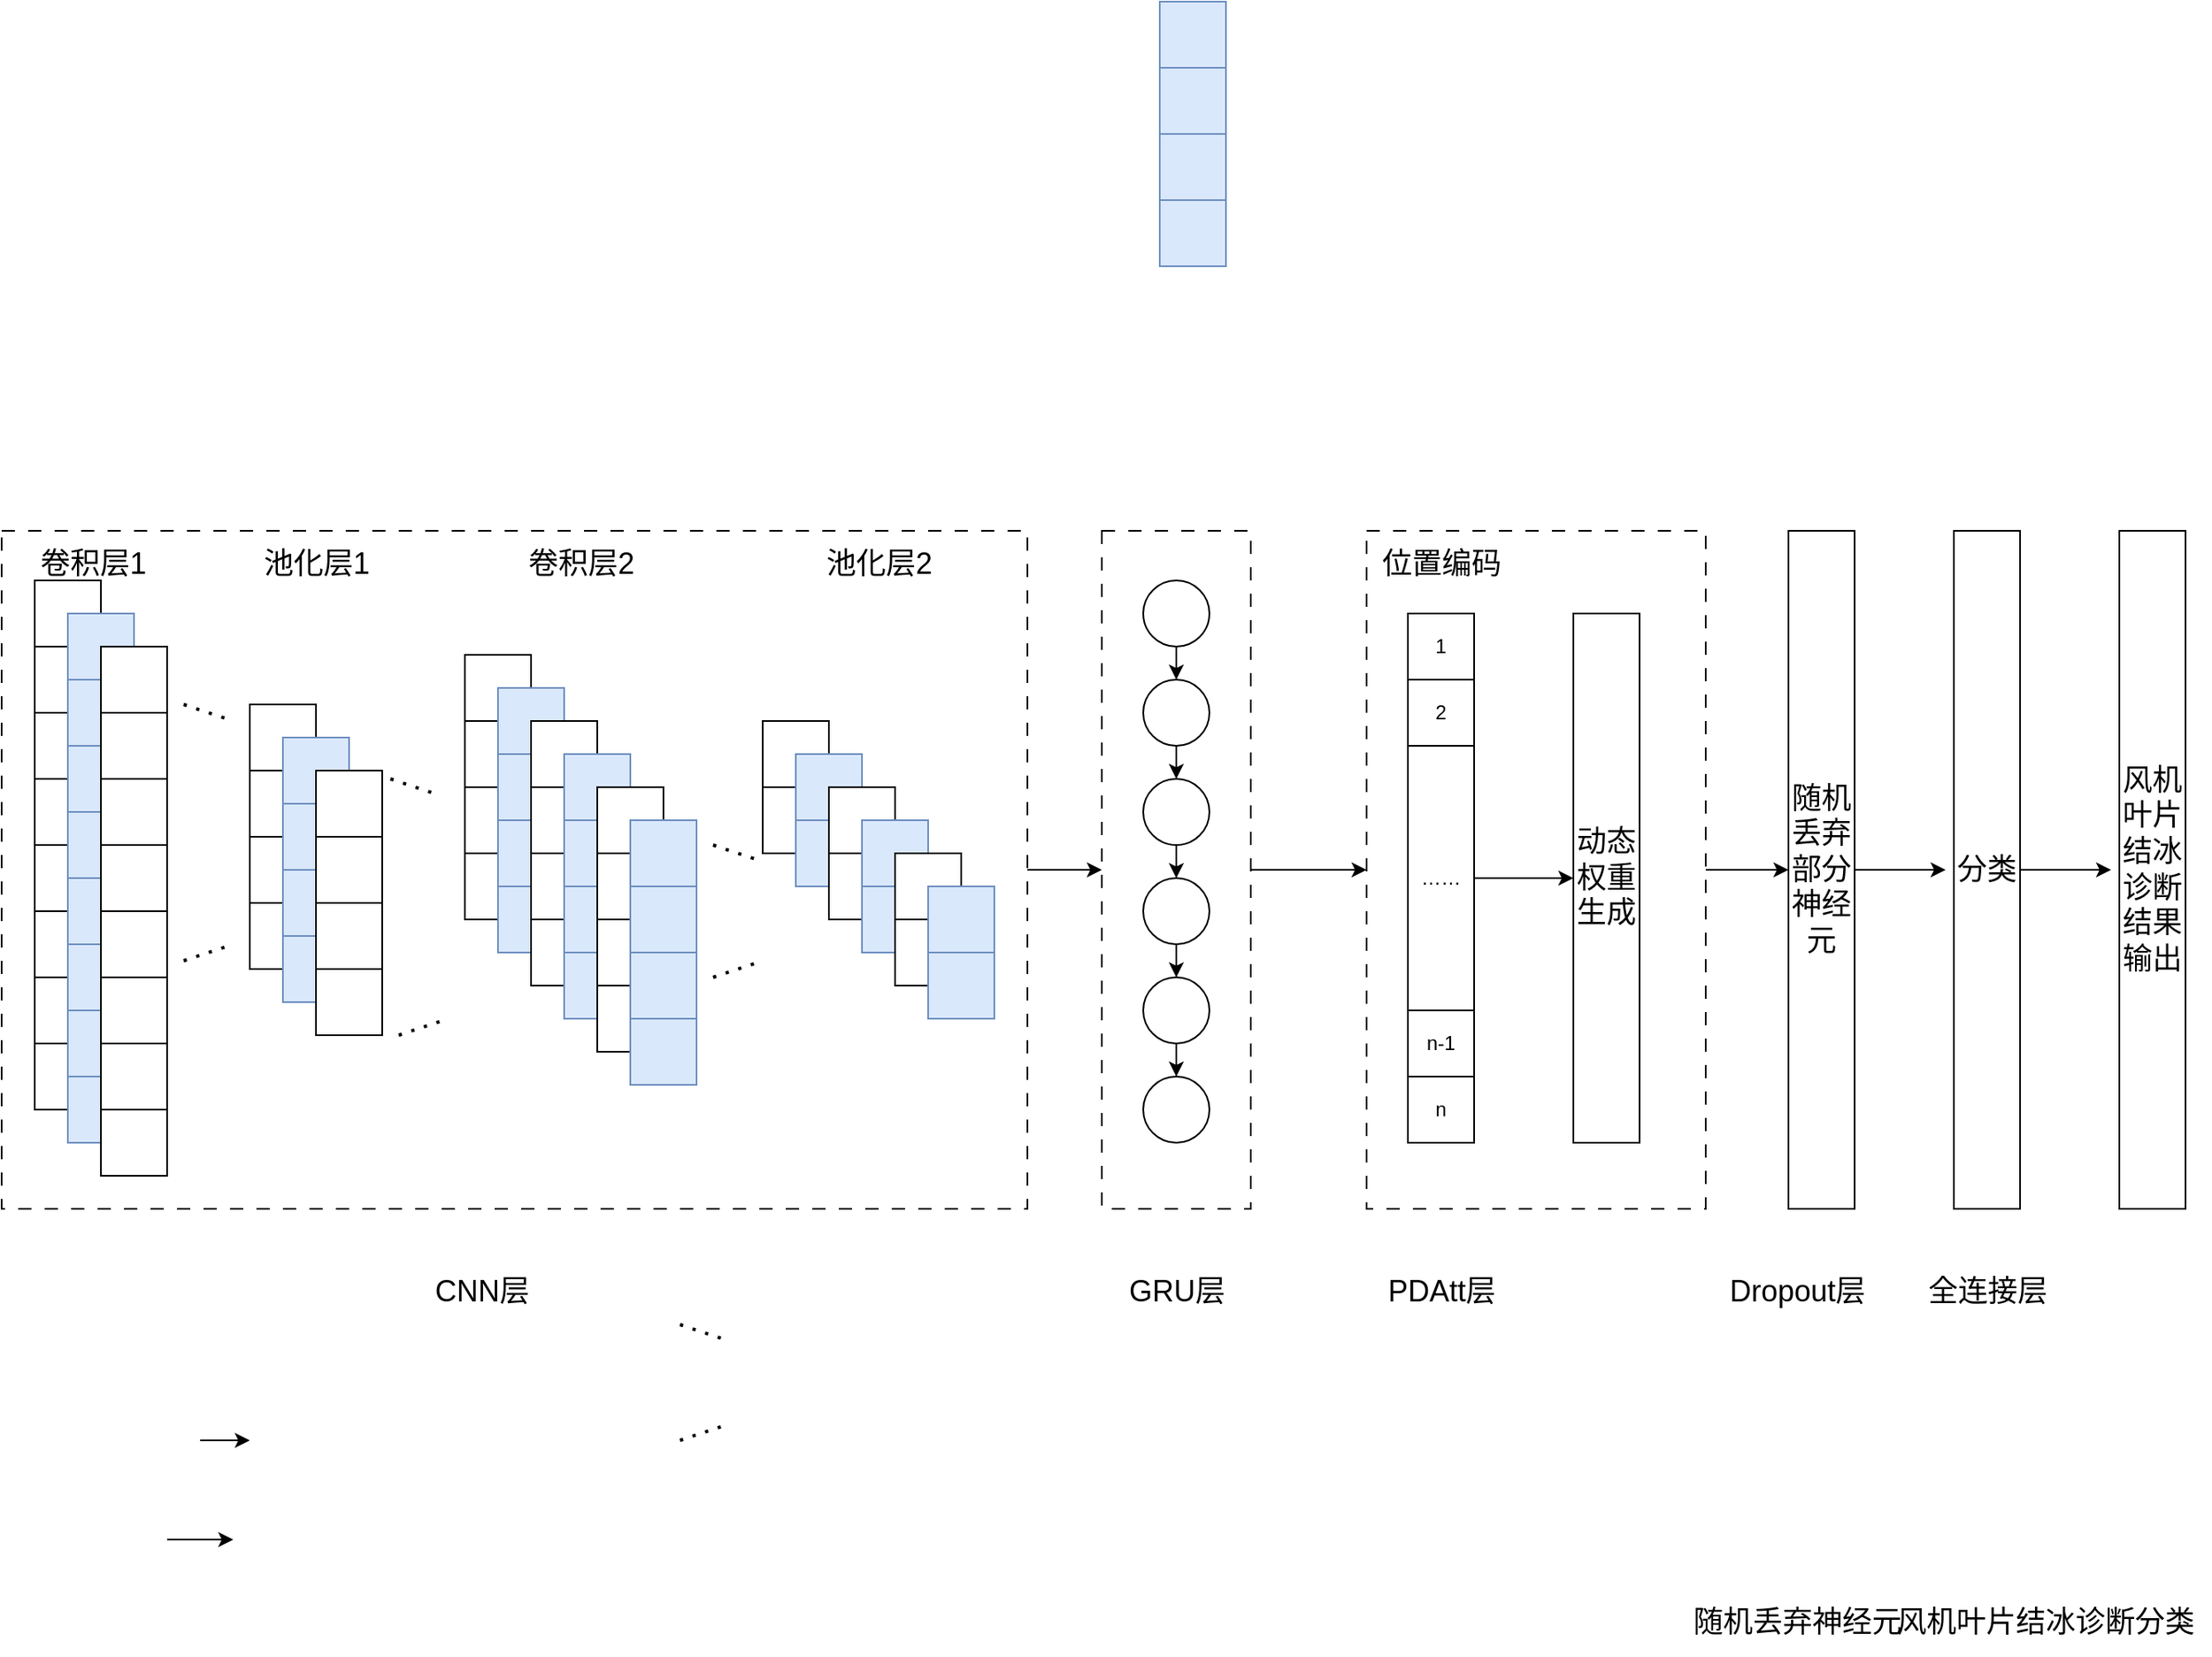 <mxfile version="26.2.14">
  <diagram name="第 1 页" id="3qfA8Mtb4AT6Ri3JGO9B">
    <mxGraphModel dx="1277" dy="1877" grid="1" gridSize="10" guides="1" tooltips="1" connect="1" arrows="1" fold="1" page="1" pageScale="1" pageWidth="827" pageHeight="1169" math="0" shadow="0">
      <root>
        <mxCell id="0" />
        <mxCell id="1" parent="0" />
        <mxCell id="D4osHIyZ-YNcSRswqnrZ-230" style="edgeStyle=orthogonalEdgeStyle;rounded=0;orthogonalLoop=1;jettySize=auto;html=1;entryX=1;entryY=0.5;entryDx=0;entryDy=0;" parent="1" source="D4osHIyZ-YNcSRswqnrZ-218" edge="1">
          <mxGeometry relative="1" as="geometry">
            <mxPoint x="1110" y="395" as="targetPoint" />
          </mxGeometry>
        </mxCell>
        <mxCell id="D4osHIyZ-YNcSRswqnrZ-218" value="" style="rounded=0;whiteSpace=wrap;html=1;dashed=1;dashPattern=8 8;" parent="1" vertex="1">
          <mxGeometry x="855" y="190" width="205" height="410" as="geometry" />
        </mxCell>
        <mxCell id="D4osHIyZ-YNcSRswqnrZ-229" style="edgeStyle=orthogonalEdgeStyle;rounded=0;orthogonalLoop=1;jettySize=auto;html=1;entryX=0;entryY=0.5;entryDx=0;entryDy=0;" parent="1" source="D4osHIyZ-YNcSRswqnrZ-191" target="D4osHIyZ-YNcSRswqnrZ-218" edge="1">
          <mxGeometry relative="1" as="geometry" />
        </mxCell>
        <mxCell id="D4osHIyZ-YNcSRswqnrZ-191" value="" style="rounded=0;whiteSpace=wrap;html=1;dashed=1;dashPattern=8 8;" parent="1" vertex="1">
          <mxGeometry x="695" y="190" width="90" height="410" as="geometry" />
        </mxCell>
        <mxCell id="D4osHIyZ-YNcSRswqnrZ-196" style="edgeStyle=orthogonalEdgeStyle;rounded=0;orthogonalLoop=1;jettySize=auto;html=1;exitX=1;exitY=0.5;exitDx=0;exitDy=0;entryX=0;entryY=0.5;entryDx=0;entryDy=0;" parent="1" source="D4osHIyZ-YNcSRswqnrZ-190" target="D4osHIyZ-YNcSRswqnrZ-191" edge="1">
          <mxGeometry relative="1" as="geometry" />
        </mxCell>
        <mxCell id="D4osHIyZ-YNcSRswqnrZ-190" value="" style="rounded=0;whiteSpace=wrap;html=1;dashed=1;dashPattern=8 8;" parent="1" vertex="1">
          <mxGeometry x="30" y="190" width="620" height="410" as="geometry" />
        </mxCell>
        <mxCell id="D4osHIyZ-YNcSRswqnrZ-89" value="" style="rounded=0;whiteSpace=wrap;html=1;fillColor=#dae8fc;strokeColor=#6c8ebf;" parent="1" vertex="1">
          <mxGeometry x="730" y="-130" width="40" height="40" as="geometry" />
        </mxCell>
        <mxCell id="D4osHIyZ-YNcSRswqnrZ-90" value="" style="rounded=0;whiteSpace=wrap;html=1;fillColor=#dae8fc;strokeColor=#6c8ebf;" parent="1" vertex="1">
          <mxGeometry x="730" y="-10" width="40" height="40" as="geometry" />
        </mxCell>
        <mxCell id="D4osHIyZ-YNcSRswqnrZ-91" value="" style="rounded=0;whiteSpace=wrap;html=1;fillColor=#dae8fc;strokeColor=#6c8ebf;" parent="1" vertex="1">
          <mxGeometry x="730" y="-90" width="40" height="40" as="geometry" />
        </mxCell>
        <mxCell id="D4osHIyZ-YNcSRswqnrZ-92" value="" style="rounded=0;whiteSpace=wrap;html=1;fillColor=#dae8fc;strokeColor=#6c8ebf;" parent="1" vertex="1">
          <mxGeometry x="730" y="-50" width="40" height="40" as="geometry" />
        </mxCell>
        <mxCell id="D4osHIyZ-YNcSRswqnrZ-173" value="" style="group" parent="1" vertex="1" connectable="0">
          <mxGeometry x="490" y="305" width="140" height="180" as="geometry" />
        </mxCell>
        <mxCell id="D4osHIyZ-YNcSRswqnrZ-158" value="" style="rounded=0;whiteSpace=wrap;html=1;" parent="D4osHIyZ-YNcSRswqnrZ-173" vertex="1">
          <mxGeometry width="40" height="40" as="geometry" />
        </mxCell>
        <mxCell id="D4osHIyZ-YNcSRswqnrZ-159" value="" style="rounded=0;whiteSpace=wrap;html=1;" parent="D4osHIyZ-YNcSRswqnrZ-173" vertex="1">
          <mxGeometry y="40" width="40" height="40" as="geometry" />
        </mxCell>
        <mxCell id="D4osHIyZ-YNcSRswqnrZ-163" value="" style="rounded=0;whiteSpace=wrap;html=1;fillColor=#dae8fc;strokeColor=#6c8ebf;" parent="D4osHIyZ-YNcSRswqnrZ-173" vertex="1">
          <mxGeometry x="20" y="20" width="40" height="40" as="geometry" />
        </mxCell>
        <mxCell id="D4osHIyZ-YNcSRswqnrZ-164" value="" style="rounded=0;whiteSpace=wrap;html=1;fillColor=#dae8fc;strokeColor=#6c8ebf;" parent="D4osHIyZ-YNcSRswqnrZ-173" vertex="1">
          <mxGeometry x="20" y="60" width="40" height="40" as="geometry" />
        </mxCell>
        <mxCell id="D4osHIyZ-YNcSRswqnrZ-165" value="" style="rounded=0;whiteSpace=wrap;html=1;" parent="D4osHIyZ-YNcSRswqnrZ-173" vertex="1">
          <mxGeometry x="40" y="40" width="40" height="40" as="geometry" />
        </mxCell>
        <mxCell id="D4osHIyZ-YNcSRswqnrZ-166" value="" style="rounded=0;whiteSpace=wrap;html=1;" parent="D4osHIyZ-YNcSRswqnrZ-173" vertex="1">
          <mxGeometry x="40" y="80" width="40" height="40" as="geometry" />
        </mxCell>
        <mxCell id="D4osHIyZ-YNcSRswqnrZ-167" value="" style="rounded=0;whiteSpace=wrap;html=1;fillColor=#dae8fc;strokeColor=#6c8ebf;" parent="D4osHIyZ-YNcSRswqnrZ-173" vertex="1">
          <mxGeometry x="60" y="60" width="40" height="40" as="geometry" />
        </mxCell>
        <mxCell id="D4osHIyZ-YNcSRswqnrZ-168" value="" style="rounded=0;whiteSpace=wrap;html=1;fillColor=#dae8fc;strokeColor=#6c8ebf;" parent="D4osHIyZ-YNcSRswqnrZ-173" vertex="1">
          <mxGeometry x="60" y="100" width="40" height="40" as="geometry" />
        </mxCell>
        <mxCell id="D4osHIyZ-YNcSRswqnrZ-169" value="" style="rounded=0;whiteSpace=wrap;html=1;" parent="D4osHIyZ-YNcSRswqnrZ-173" vertex="1">
          <mxGeometry x="80" y="80" width="40" height="40" as="geometry" />
        </mxCell>
        <mxCell id="D4osHIyZ-YNcSRswqnrZ-170" value="" style="rounded=0;whiteSpace=wrap;html=1;" parent="D4osHIyZ-YNcSRswqnrZ-173" vertex="1">
          <mxGeometry x="80" y="120" width="40" height="40" as="geometry" />
        </mxCell>
        <mxCell id="D4osHIyZ-YNcSRswqnrZ-171" value="" style="rounded=0;whiteSpace=wrap;html=1;fillColor=#dae8fc;strokeColor=#6c8ebf;" parent="D4osHIyZ-YNcSRswqnrZ-173" vertex="1">
          <mxGeometry x="100" y="100" width="40" height="40" as="geometry" />
        </mxCell>
        <mxCell id="D4osHIyZ-YNcSRswqnrZ-172" value="" style="rounded=0;whiteSpace=wrap;html=1;fillColor=#dae8fc;strokeColor=#6c8ebf;" parent="D4osHIyZ-YNcSRswqnrZ-173" vertex="1">
          <mxGeometry x="100" y="140" width="40" height="40" as="geometry" />
        </mxCell>
        <mxCell id="D4osHIyZ-YNcSRswqnrZ-174" value="" style="group" parent="1" vertex="1" connectable="0">
          <mxGeometry x="310" y="265" width="140" height="260" as="geometry" />
        </mxCell>
        <mxCell id="D4osHIyZ-YNcSRswqnrZ-41" value="" style="rounded=0;whiteSpace=wrap;html=1;" parent="D4osHIyZ-YNcSRswqnrZ-174" vertex="1">
          <mxGeometry width="40" height="40" as="geometry" />
        </mxCell>
        <mxCell id="D4osHIyZ-YNcSRswqnrZ-42" value="" style="rounded=0;whiteSpace=wrap;html=1;" parent="D4osHIyZ-YNcSRswqnrZ-174" vertex="1">
          <mxGeometry y="40" width="40" height="40" as="geometry" />
        </mxCell>
        <mxCell id="D4osHIyZ-YNcSRswqnrZ-43" value="" style="rounded=0;whiteSpace=wrap;html=1;" parent="D4osHIyZ-YNcSRswqnrZ-174" vertex="1">
          <mxGeometry y="80" width="40" height="40" as="geometry" />
        </mxCell>
        <mxCell id="D4osHIyZ-YNcSRswqnrZ-44" value="" style="rounded=0;whiteSpace=wrap;html=1;" parent="D4osHIyZ-YNcSRswqnrZ-174" vertex="1">
          <mxGeometry y="120" width="40" height="40" as="geometry" />
        </mxCell>
        <mxCell id="D4osHIyZ-YNcSRswqnrZ-45" value="" style="rounded=0;whiteSpace=wrap;html=1;fillColor=#dae8fc;strokeColor=#6c8ebf;" parent="D4osHIyZ-YNcSRswqnrZ-174" vertex="1">
          <mxGeometry x="20" y="20" width="40" height="40" as="geometry" />
        </mxCell>
        <mxCell id="D4osHIyZ-YNcSRswqnrZ-46" value="" style="rounded=0;whiteSpace=wrap;html=1;fillColor=#dae8fc;strokeColor=#6c8ebf;" parent="D4osHIyZ-YNcSRswqnrZ-174" vertex="1">
          <mxGeometry x="20" y="60" width="40" height="40" as="geometry" />
        </mxCell>
        <mxCell id="D4osHIyZ-YNcSRswqnrZ-47" value="" style="rounded=0;whiteSpace=wrap;html=1;fillColor=#dae8fc;strokeColor=#6c8ebf;" parent="D4osHIyZ-YNcSRswqnrZ-174" vertex="1">
          <mxGeometry x="20" y="140" width="40" height="40" as="geometry" />
        </mxCell>
        <mxCell id="D4osHIyZ-YNcSRswqnrZ-50" value="" style="rounded=0;whiteSpace=wrap;html=1;fillColor=#dae8fc;strokeColor=#6c8ebf;" parent="D4osHIyZ-YNcSRswqnrZ-174" vertex="1">
          <mxGeometry x="20" y="100" width="40" height="40" as="geometry" />
        </mxCell>
        <mxCell id="D4osHIyZ-YNcSRswqnrZ-93" value="" style="rounded=0;whiteSpace=wrap;html=1;" parent="D4osHIyZ-YNcSRswqnrZ-174" vertex="1">
          <mxGeometry x="40" y="40" width="40" height="40" as="geometry" />
        </mxCell>
        <mxCell id="D4osHIyZ-YNcSRswqnrZ-94" value="" style="rounded=0;whiteSpace=wrap;html=1;" parent="D4osHIyZ-YNcSRswqnrZ-174" vertex="1">
          <mxGeometry x="40" y="80" width="40" height="40" as="geometry" />
        </mxCell>
        <mxCell id="D4osHIyZ-YNcSRswqnrZ-95" value="" style="rounded=0;whiteSpace=wrap;html=1;" parent="D4osHIyZ-YNcSRswqnrZ-174" vertex="1">
          <mxGeometry x="40" y="160" width="40" height="40" as="geometry" />
        </mxCell>
        <mxCell id="D4osHIyZ-YNcSRswqnrZ-96" value="" style="rounded=0;whiteSpace=wrap;html=1;" parent="D4osHIyZ-YNcSRswqnrZ-174" vertex="1">
          <mxGeometry x="40" y="120" width="40" height="40" as="geometry" />
        </mxCell>
        <mxCell id="D4osHIyZ-YNcSRswqnrZ-97" value="" style="rounded=0;whiteSpace=wrap;html=1;fillColor=#dae8fc;strokeColor=#6c8ebf;" parent="D4osHIyZ-YNcSRswqnrZ-174" vertex="1">
          <mxGeometry x="60" y="60" width="40" height="40" as="geometry" />
        </mxCell>
        <mxCell id="D4osHIyZ-YNcSRswqnrZ-98" value="" style="rounded=0;whiteSpace=wrap;html=1;fillColor=#dae8fc;strokeColor=#6c8ebf;" parent="D4osHIyZ-YNcSRswqnrZ-174" vertex="1">
          <mxGeometry x="60" y="100" width="40" height="40" as="geometry" />
        </mxCell>
        <mxCell id="D4osHIyZ-YNcSRswqnrZ-99" value="" style="rounded=0;whiteSpace=wrap;html=1;fillColor=#dae8fc;strokeColor=#6c8ebf;" parent="D4osHIyZ-YNcSRswqnrZ-174" vertex="1">
          <mxGeometry x="60" y="180" width="40" height="40" as="geometry" />
        </mxCell>
        <mxCell id="D4osHIyZ-YNcSRswqnrZ-100" value="" style="rounded=0;whiteSpace=wrap;html=1;fillColor=#dae8fc;strokeColor=#6c8ebf;" parent="D4osHIyZ-YNcSRswqnrZ-174" vertex="1">
          <mxGeometry x="60" y="140" width="40" height="40" as="geometry" />
        </mxCell>
        <mxCell id="D4osHIyZ-YNcSRswqnrZ-101" value="" style="rounded=0;whiteSpace=wrap;html=1;" parent="D4osHIyZ-YNcSRswqnrZ-174" vertex="1">
          <mxGeometry x="80" y="80" width="40" height="40" as="geometry" />
        </mxCell>
        <mxCell id="D4osHIyZ-YNcSRswqnrZ-102" value="" style="rounded=0;whiteSpace=wrap;html=1;" parent="D4osHIyZ-YNcSRswqnrZ-174" vertex="1">
          <mxGeometry x="80" y="120" width="40" height="40" as="geometry" />
        </mxCell>
        <mxCell id="D4osHIyZ-YNcSRswqnrZ-103" value="" style="rounded=0;whiteSpace=wrap;html=1;" parent="D4osHIyZ-YNcSRswqnrZ-174" vertex="1">
          <mxGeometry x="80" y="200" width="40" height="40" as="geometry" />
        </mxCell>
        <mxCell id="D4osHIyZ-YNcSRswqnrZ-104" value="" style="rounded=0;whiteSpace=wrap;html=1;" parent="D4osHIyZ-YNcSRswqnrZ-174" vertex="1">
          <mxGeometry x="80" y="160" width="40" height="40" as="geometry" />
        </mxCell>
        <mxCell id="D4osHIyZ-YNcSRswqnrZ-105" value="" style="rounded=0;whiteSpace=wrap;html=1;" parent="D4osHIyZ-YNcSRswqnrZ-174" vertex="1">
          <mxGeometry x="80" y="80" width="40" height="40" as="geometry" />
        </mxCell>
        <mxCell id="D4osHIyZ-YNcSRswqnrZ-106" value="" style="rounded=0;whiteSpace=wrap;html=1;" parent="D4osHIyZ-YNcSRswqnrZ-174" vertex="1">
          <mxGeometry x="80" y="120" width="40" height="40" as="geometry" />
        </mxCell>
        <mxCell id="D4osHIyZ-YNcSRswqnrZ-107" value="" style="rounded=0;whiteSpace=wrap;html=1;" parent="D4osHIyZ-YNcSRswqnrZ-174" vertex="1">
          <mxGeometry x="80" y="200" width="40" height="40" as="geometry" />
        </mxCell>
        <mxCell id="D4osHIyZ-YNcSRswqnrZ-108" value="" style="rounded=0;whiteSpace=wrap;html=1;" parent="D4osHIyZ-YNcSRswqnrZ-174" vertex="1">
          <mxGeometry x="80" y="160" width="40" height="40" as="geometry" />
        </mxCell>
        <mxCell id="D4osHIyZ-YNcSRswqnrZ-109" value="" style="rounded=0;whiteSpace=wrap;html=1;fillColor=#dae8fc;strokeColor=#6c8ebf;" parent="D4osHIyZ-YNcSRswqnrZ-174" vertex="1">
          <mxGeometry x="100" y="100" width="40" height="40" as="geometry" />
        </mxCell>
        <mxCell id="D4osHIyZ-YNcSRswqnrZ-110" value="" style="rounded=0;whiteSpace=wrap;html=1;fillColor=#dae8fc;strokeColor=#6c8ebf;" parent="D4osHIyZ-YNcSRswqnrZ-174" vertex="1">
          <mxGeometry x="100" y="140" width="40" height="40" as="geometry" />
        </mxCell>
        <mxCell id="D4osHIyZ-YNcSRswqnrZ-111" value="" style="rounded=0;whiteSpace=wrap;html=1;fillColor=#dae8fc;strokeColor=#6c8ebf;" parent="D4osHIyZ-YNcSRswqnrZ-174" vertex="1">
          <mxGeometry x="100" y="220" width="40" height="40" as="geometry" />
        </mxCell>
        <mxCell id="D4osHIyZ-YNcSRswqnrZ-112" value="" style="rounded=0;whiteSpace=wrap;html=1;fillColor=#dae8fc;strokeColor=#6c8ebf;" parent="D4osHIyZ-YNcSRswqnrZ-174" vertex="1">
          <mxGeometry x="100" y="180" width="40" height="40" as="geometry" />
        </mxCell>
        <mxCell id="D4osHIyZ-YNcSRswqnrZ-175" value="" style="group" parent="1" vertex="1" connectable="0">
          <mxGeometry x="180" y="295" width="80" height="200" as="geometry" />
        </mxCell>
        <mxCell id="D4osHIyZ-YNcSRswqnrZ-25" value="" style="rounded=0;whiteSpace=wrap;html=1;" parent="D4osHIyZ-YNcSRswqnrZ-175" vertex="1">
          <mxGeometry width="40" height="40" as="geometry" />
        </mxCell>
        <mxCell id="D4osHIyZ-YNcSRswqnrZ-26" value="" style="rounded=0;whiteSpace=wrap;html=1;" parent="D4osHIyZ-YNcSRswqnrZ-175" vertex="1">
          <mxGeometry y="40" width="40" height="40" as="geometry" />
        </mxCell>
        <mxCell id="D4osHIyZ-YNcSRswqnrZ-27" value="" style="rounded=0;whiteSpace=wrap;html=1;" parent="D4osHIyZ-YNcSRswqnrZ-175" vertex="1">
          <mxGeometry y="80" width="40" height="40" as="geometry" />
        </mxCell>
        <mxCell id="D4osHIyZ-YNcSRswqnrZ-28" value="" style="rounded=0;whiteSpace=wrap;html=1;" parent="D4osHIyZ-YNcSRswqnrZ-175" vertex="1">
          <mxGeometry y="120" width="40" height="40" as="geometry" />
        </mxCell>
        <mxCell id="D4osHIyZ-YNcSRswqnrZ-29" value="" style="rounded=0;whiteSpace=wrap;html=1;fillColor=#dae8fc;strokeColor=#6c8ebf;" parent="D4osHIyZ-YNcSRswqnrZ-175" vertex="1">
          <mxGeometry x="20" y="20" width="40" height="40" as="geometry" />
        </mxCell>
        <mxCell id="D4osHIyZ-YNcSRswqnrZ-30" value="" style="rounded=0;whiteSpace=wrap;html=1;fillColor=#dae8fc;strokeColor=#6c8ebf;" parent="D4osHIyZ-YNcSRswqnrZ-175" vertex="1">
          <mxGeometry x="20" y="60" width="40" height="40" as="geometry" />
        </mxCell>
        <mxCell id="D4osHIyZ-YNcSRswqnrZ-31" value="" style="rounded=0;whiteSpace=wrap;html=1;fillColor=#dae8fc;strokeColor=#6c8ebf;" parent="D4osHIyZ-YNcSRswqnrZ-175" vertex="1">
          <mxGeometry x="20" y="140" width="40" height="40" as="geometry" />
        </mxCell>
        <mxCell id="D4osHIyZ-YNcSRswqnrZ-36" value="" style="rounded=0;whiteSpace=wrap;html=1;fillColor=#dae8fc;strokeColor=#6c8ebf;" parent="D4osHIyZ-YNcSRswqnrZ-175" vertex="1">
          <mxGeometry x="20" y="100" width="40" height="40" as="geometry" />
        </mxCell>
        <mxCell id="D4osHIyZ-YNcSRswqnrZ-113" value="" style="rounded=0;whiteSpace=wrap;html=1;" parent="D4osHIyZ-YNcSRswqnrZ-175" vertex="1">
          <mxGeometry x="40" y="40" width="40" height="40" as="geometry" />
        </mxCell>
        <mxCell id="D4osHIyZ-YNcSRswqnrZ-114" value="" style="rounded=0;whiteSpace=wrap;html=1;" parent="D4osHIyZ-YNcSRswqnrZ-175" vertex="1">
          <mxGeometry x="40" y="80" width="40" height="40" as="geometry" />
        </mxCell>
        <mxCell id="D4osHIyZ-YNcSRswqnrZ-115" value="" style="rounded=0;whiteSpace=wrap;html=1;" parent="D4osHIyZ-YNcSRswqnrZ-175" vertex="1">
          <mxGeometry x="40" y="160" width="40" height="40" as="geometry" />
        </mxCell>
        <mxCell id="D4osHIyZ-YNcSRswqnrZ-116" value="" style="rounded=0;whiteSpace=wrap;html=1;" parent="D4osHIyZ-YNcSRswqnrZ-175" vertex="1">
          <mxGeometry x="40" y="120" width="40" height="40" as="geometry" />
        </mxCell>
        <mxCell id="D4osHIyZ-YNcSRswqnrZ-176" value="" style="group" parent="1" vertex="1" connectable="0">
          <mxGeometry x="50" y="220" width="80" height="360" as="geometry" />
        </mxCell>
        <mxCell id="D4osHIyZ-YNcSRswqnrZ-1" value="" style="rounded=0;whiteSpace=wrap;html=1;" parent="D4osHIyZ-YNcSRswqnrZ-176" vertex="1">
          <mxGeometry width="40" height="40" as="geometry" />
        </mxCell>
        <mxCell id="D4osHIyZ-YNcSRswqnrZ-2" value="" style="rounded=0;whiteSpace=wrap;html=1;" parent="D4osHIyZ-YNcSRswqnrZ-176" vertex="1">
          <mxGeometry y="40" width="40" height="40" as="geometry" />
        </mxCell>
        <mxCell id="D4osHIyZ-YNcSRswqnrZ-3" value="" style="rounded=0;whiteSpace=wrap;html=1;" parent="D4osHIyZ-YNcSRswqnrZ-176" vertex="1">
          <mxGeometry y="80" width="40" height="40" as="geometry" />
        </mxCell>
        <mxCell id="D4osHIyZ-YNcSRswqnrZ-4" value="" style="rounded=0;whiteSpace=wrap;html=1;" parent="D4osHIyZ-YNcSRswqnrZ-176" vertex="1">
          <mxGeometry y="120" width="40" height="40" as="geometry" />
        </mxCell>
        <mxCell id="D4osHIyZ-YNcSRswqnrZ-5" value="" style="rounded=0;whiteSpace=wrap;html=1;" parent="D4osHIyZ-YNcSRswqnrZ-176" vertex="1">
          <mxGeometry y="160" width="40" height="40" as="geometry" />
        </mxCell>
        <mxCell id="D4osHIyZ-YNcSRswqnrZ-6" value="" style="rounded=0;whiteSpace=wrap;html=1;" parent="D4osHIyZ-YNcSRswqnrZ-176" vertex="1">
          <mxGeometry y="200" width="40" height="40" as="geometry" />
        </mxCell>
        <mxCell id="D4osHIyZ-YNcSRswqnrZ-7" value="" style="rounded=0;whiteSpace=wrap;html=1;" parent="D4osHIyZ-YNcSRswqnrZ-176" vertex="1">
          <mxGeometry y="240" width="40" height="40" as="geometry" />
        </mxCell>
        <mxCell id="D4osHIyZ-YNcSRswqnrZ-8" value="" style="rounded=0;whiteSpace=wrap;html=1;" parent="D4osHIyZ-YNcSRswqnrZ-176" vertex="1">
          <mxGeometry y="280" width="40" height="40" as="geometry" />
        </mxCell>
        <mxCell id="D4osHIyZ-YNcSRswqnrZ-9" value="" style="rounded=0;whiteSpace=wrap;html=1;fillColor=#dae8fc;strokeColor=#6c8ebf;" parent="D4osHIyZ-YNcSRswqnrZ-176" vertex="1">
          <mxGeometry x="20" y="20" width="40" height="40" as="geometry" />
        </mxCell>
        <mxCell id="D4osHIyZ-YNcSRswqnrZ-10" value="" style="rounded=0;whiteSpace=wrap;html=1;fillColor=#dae8fc;strokeColor=#6c8ebf;" parent="D4osHIyZ-YNcSRswqnrZ-176" vertex="1">
          <mxGeometry x="20" y="60" width="40" height="40" as="geometry" />
        </mxCell>
        <mxCell id="D4osHIyZ-YNcSRswqnrZ-11" value="" style="rounded=0;whiteSpace=wrap;html=1;fillColor=#dae8fc;strokeColor=#6c8ebf;" parent="D4osHIyZ-YNcSRswqnrZ-176" vertex="1">
          <mxGeometry x="20" y="100" width="40" height="40" as="geometry" />
        </mxCell>
        <mxCell id="D4osHIyZ-YNcSRswqnrZ-12" value="" style="rounded=0;whiteSpace=wrap;html=1;fillColor=#dae8fc;strokeColor=#6c8ebf;" parent="D4osHIyZ-YNcSRswqnrZ-176" vertex="1">
          <mxGeometry x="20" y="140" width="40" height="40" as="geometry" />
        </mxCell>
        <mxCell id="D4osHIyZ-YNcSRswqnrZ-13" value="" style="rounded=0;whiteSpace=wrap;html=1;fillColor=#dae8fc;strokeColor=#6c8ebf;" parent="D4osHIyZ-YNcSRswqnrZ-176" vertex="1">
          <mxGeometry x="20" y="180" width="40" height="40" as="geometry" />
        </mxCell>
        <mxCell id="D4osHIyZ-YNcSRswqnrZ-14" value="" style="rounded=0;whiteSpace=wrap;html=1;fillColor=#dae8fc;strokeColor=#6c8ebf;" parent="D4osHIyZ-YNcSRswqnrZ-176" vertex="1">
          <mxGeometry x="20" y="220" width="40" height="40" as="geometry" />
        </mxCell>
        <mxCell id="D4osHIyZ-YNcSRswqnrZ-15" value="" style="rounded=0;whiteSpace=wrap;html=1;fillColor=#dae8fc;strokeColor=#6c8ebf;" parent="D4osHIyZ-YNcSRswqnrZ-176" vertex="1">
          <mxGeometry x="20" y="260" width="40" height="40" as="geometry" />
        </mxCell>
        <mxCell id="D4osHIyZ-YNcSRswqnrZ-16" value="" style="rounded=0;whiteSpace=wrap;html=1;fillColor=#dae8fc;strokeColor=#6c8ebf;" parent="D4osHIyZ-YNcSRswqnrZ-176" vertex="1">
          <mxGeometry x="20" y="300" width="40" height="40" as="geometry" />
        </mxCell>
        <mxCell id="D4osHIyZ-YNcSRswqnrZ-17" value="" style="rounded=0;whiteSpace=wrap;html=1;" parent="D4osHIyZ-YNcSRswqnrZ-176" vertex="1">
          <mxGeometry x="40" y="40" width="40" height="40" as="geometry" />
        </mxCell>
        <mxCell id="D4osHIyZ-YNcSRswqnrZ-18" value="" style="rounded=0;whiteSpace=wrap;html=1;" parent="D4osHIyZ-YNcSRswqnrZ-176" vertex="1">
          <mxGeometry x="40" y="80" width="40" height="40" as="geometry" />
        </mxCell>
        <mxCell id="D4osHIyZ-YNcSRswqnrZ-19" value="" style="rounded=0;whiteSpace=wrap;html=1;" parent="D4osHIyZ-YNcSRswqnrZ-176" vertex="1">
          <mxGeometry x="40" y="120" width="40" height="40" as="geometry" />
        </mxCell>
        <mxCell id="D4osHIyZ-YNcSRswqnrZ-20" value="" style="rounded=0;whiteSpace=wrap;html=1;" parent="D4osHIyZ-YNcSRswqnrZ-176" vertex="1">
          <mxGeometry x="40" y="160" width="40" height="40" as="geometry" />
        </mxCell>
        <mxCell id="D4osHIyZ-YNcSRswqnrZ-21" value="" style="rounded=0;whiteSpace=wrap;html=1;" parent="D4osHIyZ-YNcSRswqnrZ-176" vertex="1">
          <mxGeometry x="40" y="200" width="40" height="40" as="geometry" />
        </mxCell>
        <mxCell id="D4osHIyZ-YNcSRswqnrZ-22" value="" style="rounded=0;whiteSpace=wrap;html=1;" parent="D4osHIyZ-YNcSRswqnrZ-176" vertex="1">
          <mxGeometry x="40" y="240" width="40" height="40" as="geometry" />
        </mxCell>
        <mxCell id="D4osHIyZ-YNcSRswqnrZ-23" value="" style="rounded=0;whiteSpace=wrap;html=1;" parent="D4osHIyZ-YNcSRswqnrZ-176" vertex="1">
          <mxGeometry x="40" y="280" width="40" height="40" as="geometry" />
        </mxCell>
        <mxCell id="D4osHIyZ-YNcSRswqnrZ-24" value="" style="rounded=0;whiteSpace=wrap;html=1;" parent="D4osHIyZ-YNcSRswqnrZ-176" vertex="1">
          <mxGeometry x="40" y="320" width="40" height="40" as="geometry" />
        </mxCell>
        <mxCell id="D4osHIyZ-YNcSRswqnrZ-179" style="edgeStyle=orthogonalEdgeStyle;rounded=0;orthogonalLoop=1;jettySize=auto;html=1;entryX=0.5;entryY=0;entryDx=0;entryDy=0;" parent="1" source="D4osHIyZ-YNcSRswqnrZ-177" target="D4osHIyZ-YNcSRswqnrZ-178" edge="1">
          <mxGeometry relative="1" as="geometry" />
        </mxCell>
        <mxCell id="D4osHIyZ-YNcSRswqnrZ-177" value="" style="ellipse;whiteSpace=wrap;html=1;aspect=fixed;" parent="1" vertex="1">
          <mxGeometry x="720" y="280" width="40" height="40" as="geometry" />
        </mxCell>
        <mxCell id="D4osHIyZ-YNcSRswqnrZ-181" style="edgeStyle=orthogonalEdgeStyle;rounded=0;orthogonalLoop=1;jettySize=auto;html=1;entryX=0.5;entryY=0;entryDx=0;entryDy=0;" parent="1" source="D4osHIyZ-YNcSRswqnrZ-178" target="D4osHIyZ-YNcSRswqnrZ-180" edge="1">
          <mxGeometry relative="1" as="geometry" />
        </mxCell>
        <mxCell id="D4osHIyZ-YNcSRswqnrZ-178" value="" style="ellipse;whiteSpace=wrap;html=1;aspect=fixed;" parent="1" vertex="1">
          <mxGeometry x="720" y="340" width="40" height="40" as="geometry" />
        </mxCell>
        <mxCell id="D4osHIyZ-YNcSRswqnrZ-187" style="edgeStyle=orthogonalEdgeStyle;rounded=0;orthogonalLoop=1;jettySize=auto;html=1;entryX=0.5;entryY=0;entryDx=0;entryDy=0;" parent="1" source="D4osHIyZ-YNcSRswqnrZ-180" target="D4osHIyZ-YNcSRswqnrZ-183" edge="1">
          <mxGeometry relative="1" as="geometry" />
        </mxCell>
        <mxCell id="D4osHIyZ-YNcSRswqnrZ-180" value="" style="ellipse;whiteSpace=wrap;html=1;aspect=fixed;" parent="1" vertex="1">
          <mxGeometry x="720" y="400" width="40" height="40" as="geometry" />
        </mxCell>
        <mxCell id="D4osHIyZ-YNcSRswqnrZ-182" style="edgeStyle=orthogonalEdgeStyle;rounded=0;orthogonalLoop=1;jettySize=auto;html=1;entryX=0.5;entryY=0;entryDx=0;entryDy=0;" parent="1" source="D4osHIyZ-YNcSRswqnrZ-183" target="D4osHIyZ-YNcSRswqnrZ-185" edge="1">
          <mxGeometry relative="1" as="geometry" />
        </mxCell>
        <mxCell id="D4osHIyZ-YNcSRswqnrZ-183" value="" style="ellipse;whiteSpace=wrap;html=1;aspect=fixed;" parent="1" vertex="1">
          <mxGeometry x="720" y="460" width="40" height="40" as="geometry" />
        </mxCell>
        <mxCell id="D4osHIyZ-YNcSRswqnrZ-185" value="" style="ellipse;whiteSpace=wrap;html=1;aspect=fixed;" parent="1" vertex="1">
          <mxGeometry x="720" y="520" width="40" height="40" as="geometry" />
        </mxCell>
        <mxCell id="D4osHIyZ-YNcSRswqnrZ-193" style="edgeStyle=orthogonalEdgeStyle;rounded=0;orthogonalLoop=1;jettySize=auto;html=1;entryX=0.5;entryY=0;entryDx=0;entryDy=0;" parent="1" source="D4osHIyZ-YNcSRswqnrZ-192" target="D4osHIyZ-YNcSRswqnrZ-177" edge="1">
          <mxGeometry relative="1" as="geometry" />
        </mxCell>
        <mxCell id="D4osHIyZ-YNcSRswqnrZ-192" value="" style="ellipse;whiteSpace=wrap;html=1;aspect=fixed;" parent="1" vertex="1">
          <mxGeometry x="720" y="220" width="40" height="40" as="geometry" />
        </mxCell>
        <mxCell id="D4osHIyZ-YNcSRswqnrZ-231" style="edgeStyle=orthogonalEdgeStyle;rounded=0;orthogonalLoop=1;jettySize=auto;html=1;entryX=1;entryY=0.5;entryDx=0;entryDy=0;" parent="1" edge="1">
          <mxGeometry relative="1" as="geometry">
            <mxPoint x="1150" y="395" as="sourcePoint" />
            <mxPoint x="1205" y="395" as="targetPoint" />
          </mxGeometry>
        </mxCell>
        <mxCell id="D4osHIyZ-YNcSRswqnrZ-197" value="&lt;font style=&quot;font-size: 18px;&quot;&gt;CNN层&lt;/font&gt;" style="text;html=1;align=center;verticalAlign=middle;resizable=0;points=[];autosize=1;strokeColor=none;fillColor=none;" parent="1" vertex="1">
          <mxGeometry x="280" y="630" width="80" height="40" as="geometry" />
        </mxCell>
        <mxCell id="D4osHIyZ-YNcSRswqnrZ-198" value="&lt;font style=&quot;font-size: 18px;&quot;&gt;卷积层1&lt;/font&gt;" style="text;html=1;align=center;verticalAlign=middle;resizable=0;points=[];autosize=1;strokeColor=none;fillColor=none;" parent="1" vertex="1">
          <mxGeometry x="40" y="190" width="90" height="40" as="geometry" />
        </mxCell>
        <mxCell id="D4osHIyZ-YNcSRswqnrZ-199" value="&lt;font style=&quot;font-size: 18px;&quot;&gt;池化层1&lt;/font&gt;" style="text;html=1;align=center;verticalAlign=middle;resizable=0;points=[];autosize=1;strokeColor=none;fillColor=none;" parent="1" vertex="1">
          <mxGeometry x="175" y="190" width="90" height="40" as="geometry" />
        </mxCell>
        <mxCell id="D4osHIyZ-YNcSRswqnrZ-200" value="&lt;font style=&quot;font-size: 18px;&quot;&gt;卷积层2&lt;/font&gt;" style="text;html=1;align=center;verticalAlign=middle;resizable=0;points=[];autosize=1;strokeColor=none;fillColor=none;" parent="1" vertex="1">
          <mxGeometry x="335" y="190" width="90" height="40" as="geometry" />
        </mxCell>
        <mxCell id="D4osHIyZ-YNcSRswqnrZ-201" value="&lt;font style=&quot;font-size: 18px;&quot;&gt;池化层2&lt;/font&gt;" style="text;html=1;align=center;verticalAlign=middle;resizable=0;points=[];autosize=1;strokeColor=none;fillColor=none;" parent="1" vertex="1">
          <mxGeometry x="515" y="190" width="90" height="40" as="geometry" />
        </mxCell>
        <mxCell id="D4osHIyZ-YNcSRswqnrZ-202" value="&lt;font style=&quot;font-size: 18px;&quot;&gt;GRU层&lt;/font&gt;" style="text;html=1;align=center;verticalAlign=middle;resizable=0;points=[];autosize=1;strokeColor=none;fillColor=none;" parent="1" vertex="1">
          <mxGeometry x="700" y="630" width="80" height="40" as="geometry" />
        </mxCell>
        <mxCell id="D4osHIyZ-YNcSRswqnrZ-203" value="&lt;font style=&quot;font-size: 18px;&quot;&gt;PDAtt层&lt;/font&gt;" style="text;html=1;align=center;verticalAlign=middle;resizable=0;points=[];autosize=1;strokeColor=none;fillColor=none;" parent="1" vertex="1">
          <mxGeometry x="855" y="630" width="90" height="40" as="geometry" />
        </mxCell>
        <mxCell id="D4osHIyZ-YNcSRswqnrZ-204" value="&lt;font style=&quot;font-size: 18px;&quot;&gt;Dropout层&lt;/font&gt;" style="text;html=1;align=center;verticalAlign=middle;resizable=0;points=[];autosize=1;strokeColor=none;fillColor=none;" parent="1" vertex="1">
          <mxGeometry x="1060" y="630" width="110" height="40" as="geometry" />
        </mxCell>
        <mxCell id="D4osHIyZ-YNcSRswqnrZ-232" style="edgeStyle=orthogonalEdgeStyle;rounded=0;orthogonalLoop=1;jettySize=auto;html=1;entryX=1;entryY=0.5;entryDx=0;entryDy=0;" parent="1" edge="1">
          <mxGeometry relative="1" as="geometry">
            <mxPoint x="1245" y="395" as="sourcePoint" />
            <mxPoint x="1305" y="395" as="targetPoint" />
          </mxGeometry>
        </mxCell>
        <mxCell id="D4osHIyZ-YNcSRswqnrZ-211" value="n" style="rounded=0;whiteSpace=wrap;html=1;" parent="1" vertex="1">
          <mxGeometry x="880" y="520" width="40" height="40" as="geometry" />
        </mxCell>
        <mxCell id="D4osHIyZ-YNcSRswqnrZ-212" value="n-1" style="rounded=0;whiteSpace=wrap;html=1;" parent="1" vertex="1">
          <mxGeometry x="880" y="480" width="40" height="40" as="geometry" />
        </mxCell>
        <mxCell id="D4osHIyZ-YNcSRswqnrZ-214" value="1" style="rounded=0;whiteSpace=wrap;html=1;" parent="1" vertex="1">
          <mxGeometry x="880" y="240" width="40" height="40" as="geometry" />
        </mxCell>
        <mxCell id="D4osHIyZ-YNcSRswqnrZ-215" value="2" style="rounded=0;whiteSpace=wrap;html=1;" parent="1" vertex="1">
          <mxGeometry x="880" y="280" width="40" height="40" as="geometry" />
        </mxCell>
        <mxCell id="D4osHIyZ-YNcSRswqnrZ-240" style="edgeStyle=orthogonalEdgeStyle;rounded=0;orthogonalLoop=1;jettySize=auto;html=1;" parent="1" source="D4osHIyZ-YNcSRswqnrZ-216" target="D4osHIyZ-YNcSRswqnrZ-239" edge="1">
          <mxGeometry relative="1" as="geometry" />
        </mxCell>
        <mxCell id="D4osHIyZ-YNcSRswqnrZ-216" value="……" style="rounded=0;whiteSpace=wrap;html=1;" parent="1" vertex="1">
          <mxGeometry x="880" y="320" width="40" height="160" as="geometry" />
        </mxCell>
        <mxCell id="D4osHIyZ-YNcSRswqnrZ-217" value="&lt;font style=&quot;font-size: 18px;&quot;&gt;位置编码&lt;/font&gt;" style="text;html=1;align=center;verticalAlign=middle;resizable=0;points=[];autosize=1;strokeColor=none;fillColor=none;" parent="1" vertex="1">
          <mxGeometry x="850" y="190" width="100" height="40" as="geometry" />
        </mxCell>
        <mxCell id="D4osHIyZ-YNcSRswqnrZ-221" value="&lt;span style=&quot;font-size: 18px;&quot;&gt;随机丢弃神经元&lt;/span&gt;" style="text;html=1;align=center;verticalAlign=middle;resizable=0;points=[];autosize=1;strokeColor=none;fillColor=none;" parent="1" vertex="1">
          <mxGeometry x="1040" y="830" width="150" height="40" as="geometry" />
        </mxCell>
        <mxCell id="D4osHIyZ-YNcSRswqnrZ-222" value="&lt;span style=&quot;font-size: 18px;&quot;&gt;风机叶片结冰诊断分类&lt;/span&gt;" style="text;html=1;align=center;verticalAlign=middle;resizable=0;points=[];autosize=1;strokeColor=none;fillColor=none;" parent="1" vertex="1">
          <mxGeometry x="1165" y="830" width="200" height="40" as="geometry" />
        </mxCell>
        <mxCell id="D4osHIyZ-YNcSRswqnrZ-224" value="" style="endArrow=classic;html=1;rounded=0;" parent="1" edge="1">
          <mxGeometry width="50" height="50" relative="1" as="geometry">
            <mxPoint x="130" y="800" as="sourcePoint" />
            <mxPoint x="170" y="800" as="targetPoint" />
          </mxGeometry>
        </mxCell>
        <mxCell id="D4osHIyZ-YNcSRswqnrZ-226" value="" style="endArrow=classic;html=1;rounded=0;" parent="1" edge="1">
          <mxGeometry width="50" height="50" relative="1" as="geometry">
            <mxPoint x="150" y="740" as="sourcePoint" />
            <mxPoint x="180" y="740" as="targetPoint" />
          </mxGeometry>
        </mxCell>
        <mxCell id="D4osHIyZ-YNcSRswqnrZ-235" value="&lt;font style=&quot;font-size: 18px;&quot;&gt;风机叶片结冰诊断结果输出&lt;/font&gt;" style="rounded=0;whiteSpace=wrap;html=1;" parent="1" vertex="1">
          <mxGeometry x="1310" y="190" width="40" height="410" as="geometry" />
        </mxCell>
        <mxCell id="D4osHIyZ-YNcSRswqnrZ-236" value="&lt;font style=&quot;font-size: 18px;&quot;&gt;分类&lt;/font&gt;" style="rounded=0;whiteSpace=wrap;html=1;" parent="1" vertex="1">
          <mxGeometry x="1210" y="190" width="40" height="410" as="geometry" />
        </mxCell>
        <mxCell id="D4osHIyZ-YNcSRswqnrZ-237" value="&lt;font style=&quot;font-size: 18px;&quot;&gt;全连接层&lt;/font&gt;" style="text;html=1;align=center;verticalAlign=middle;resizable=0;points=[];autosize=1;strokeColor=none;fillColor=none;" parent="1" vertex="1">
          <mxGeometry x="1180" y="630" width="100" height="40" as="geometry" />
        </mxCell>
        <mxCell id="D4osHIyZ-YNcSRswqnrZ-238" value="&lt;font style=&quot;font-size: 18px;&quot;&gt;随机丢弃部分神经元&lt;/font&gt;" style="rounded=0;whiteSpace=wrap;html=1;" parent="1" vertex="1">
          <mxGeometry x="1110" y="190" width="40" height="410" as="geometry" />
        </mxCell>
        <mxCell id="D4osHIyZ-YNcSRswqnrZ-239" value="&lt;font style=&quot;font-size: 18px;&quot;&gt;动态权重生成&lt;/font&gt;" style="rounded=0;whiteSpace=wrap;html=1;" parent="1" vertex="1">
          <mxGeometry x="980" y="240" width="40" height="320" as="geometry" />
        </mxCell>
        <mxCell id="l1kBNgppY7Q0AlLtdItp-3" value="" style="endArrow=none;dashed=1;html=1;dashPattern=1 3;strokeWidth=2;rounded=0;" edge="1" parent="1">
          <mxGeometry width="50" height="50" relative="1" as="geometry">
            <mxPoint x="140" y="295" as="sourcePoint" />
            <mxPoint x="170" y="305" as="targetPoint" />
          </mxGeometry>
        </mxCell>
        <mxCell id="l1kBNgppY7Q0AlLtdItp-4" value="" style="endArrow=none;dashed=1;html=1;dashPattern=1 3;strokeWidth=2;rounded=0;" edge="1" parent="1">
          <mxGeometry width="50" height="50" relative="1" as="geometry">
            <mxPoint x="440" y="740" as="sourcePoint" />
            <mxPoint x="470" y="730" as="targetPoint" />
          </mxGeometry>
        </mxCell>
        <mxCell id="l1kBNgppY7Q0AlLtdItp-6" value="" style="endArrow=none;dashed=1;html=1;dashPattern=1 3;strokeWidth=2;rounded=0;" edge="1" parent="1">
          <mxGeometry width="50" height="50" relative="1" as="geometry">
            <mxPoint x="440" y="670" as="sourcePoint" />
            <mxPoint x="470" y="680" as="targetPoint" />
          </mxGeometry>
        </mxCell>
        <mxCell id="l1kBNgppY7Q0AlLtdItp-7" value="" style="endArrow=none;dashed=1;html=1;dashPattern=1 3;strokeWidth=2;rounded=0;" edge="1" parent="1">
          <mxGeometry width="50" height="50" relative="1" as="geometry">
            <mxPoint x="140" y="450" as="sourcePoint" />
            <mxPoint x="170" y="440" as="targetPoint" />
          </mxGeometry>
        </mxCell>
        <mxCell id="l1kBNgppY7Q0AlLtdItp-8" value="" style="endArrow=none;dashed=1;html=1;dashPattern=1 3;strokeWidth=2;rounded=0;" edge="1" parent="1">
          <mxGeometry width="50" height="50" relative="1" as="geometry">
            <mxPoint x="265" y="340" as="sourcePoint" />
            <mxPoint x="295" y="350" as="targetPoint" />
          </mxGeometry>
        </mxCell>
        <mxCell id="l1kBNgppY7Q0AlLtdItp-9" value="" style="endArrow=none;dashed=1;html=1;dashPattern=1 3;strokeWidth=2;rounded=0;" edge="1" parent="1">
          <mxGeometry width="50" height="50" relative="1" as="geometry">
            <mxPoint x="270" y="495" as="sourcePoint" />
            <mxPoint x="300" y="485" as="targetPoint" />
          </mxGeometry>
        </mxCell>
        <mxCell id="l1kBNgppY7Q0AlLtdItp-10" value="" style="endArrow=none;dashed=1;html=1;dashPattern=1 3;strokeWidth=2;rounded=0;" edge="1" parent="1">
          <mxGeometry width="50" height="50" relative="1" as="geometry">
            <mxPoint x="460" y="380" as="sourcePoint" />
            <mxPoint x="490" y="390" as="targetPoint" />
          </mxGeometry>
        </mxCell>
        <mxCell id="l1kBNgppY7Q0AlLtdItp-11" value="" style="endArrow=none;dashed=1;html=1;dashPattern=1 3;strokeWidth=2;rounded=0;" edge="1" parent="1">
          <mxGeometry width="50" height="50" relative="1" as="geometry">
            <mxPoint x="460" y="460" as="sourcePoint" />
            <mxPoint x="490" y="450" as="targetPoint" />
          </mxGeometry>
        </mxCell>
      </root>
    </mxGraphModel>
  </diagram>
</mxfile>
